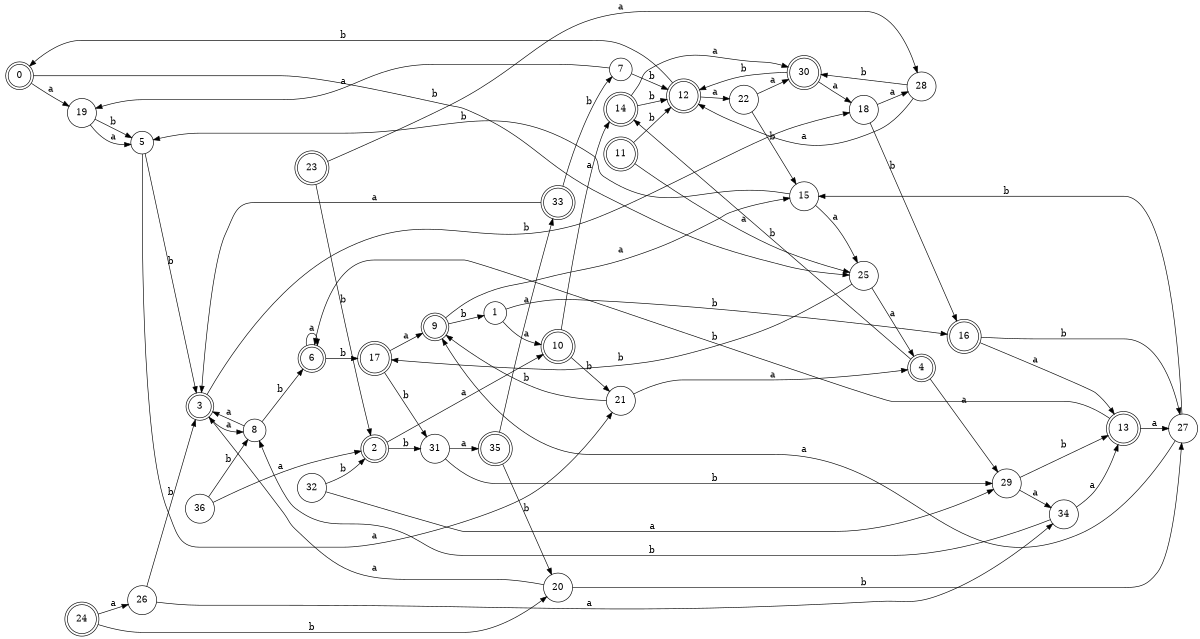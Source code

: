 digraph n30_7 {
__start0 [label="" shape="none"];

rankdir=LR;
size="8,5";

s0 [style="rounded,filled", color="black", fillcolor="white" shape="doublecircle", label="0"];
s1 [style="filled", color="black", fillcolor="white" shape="circle", label="1"];
s2 [style="rounded,filled", color="black", fillcolor="white" shape="doublecircle", label="2"];
s3 [style="rounded,filled", color="black", fillcolor="white" shape="doublecircle", label="3"];
s4 [style="rounded,filled", color="black", fillcolor="white" shape="doublecircle", label="4"];
s5 [style="filled", color="black", fillcolor="white" shape="circle", label="5"];
s6 [style="rounded,filled", color="black", fillcolor="white" shape="doublecircle", label="6"];
s7 [style="filled", color="black", fillcolor="white" shape="circle", label="7"];
s8 [style="filled", color="black", fillcolor="white" shape="circle", label="8"];
s9 [style="rounded,filled", color="black", fillcolor="white" shape="doublecircle", label="9"];
s10 [style="rounded,filled", color="black", fillcolor="white" shape="doublecircle", label="10"];
s11 [style="rounded,filled", color="black", fillcolor="white" shape="doublecircle", label="11"];
s12 [style="rounded,filled", color="black", fillcolor="white" shape="doublecircle", label="12"];
s13 [style="rounded,filled", color="black", fillcolor="white" shape="doublecircle", label="13"];
s14 [style="rounded,filled", color="black", fillcolor="white" shape="doublecircle", label="14"];
s15 [style="filled", color="black", fillcolor="white" shape="circle", label="15"];
s16 [style="rounded,filled", color="black", fillcolor="white" shape="doublecircle", label="16"];
s17 [style="rounded,filled", color="black", fillcolor="white" shape="doublecircle", label="17"];
s18 [style="filled", color="black", fillcolor="white" shape="circle", label="18"];
s19 [style="filled", color="black", fillcolor="white" shape="circle", label="19"];
s20 [style="filled", color="black", fillcolor="white" shape="circle", label="20"];
s21 [style="filled", color="black", fillcolor="white" shape="circle", label="21"];
s22 [style="filled", color="black", fillcolor="white" shape="circle", label="22"];
s23 [style="rounded,filled", color="black", fillcolor="white" shape="doublecircle", label="23"];
s24 [style="rounded,filled", color="black", fillcolor="white" shape="doublecircle", label="24"];
s25 [style="filled", color="black", fillcolor="white" shape="circle", label="25"];
s26 [style="filled", color="black", fillcolor="white" shape="circle", label="26"];
s27 [style="filled", color="black", fillcolor="white" shape="circle", label="27"];
s28 [style="filled", color="black", fillcolor="white" shape="circle", label="28"];
s29 [style="filled", color="black", fillcolor="white" shape="circle", label="29"];
s30 [style="rounded,filled", color="black", fillcolor="white" shape="doublecircle", label="30"];
s31 [style="filled", color="black", fillcolor="white" shape="circle", label="31"];
s32 [style="filled", color="black", fillcolor="white" shape="circle", label="32"];
s33 [style="rounded,filled", color="black", fillcolor="white" shape="doublecircle", label="33"];
s34 [style="filled", color="black", fillcolor="white" shape="circle", label="34"];
s35 [style="rounded,filled", color="black", fillcolor="white" shape="doublecircle", label="35"];
s36 [style="filled", color="black", fillcolor="white" shape="circle", label="36"];
s0 -> s19 [label="a"];
s0 -> s25 [label="b"];
s1 -> s10 [label="a"];
s1 -> s16 [label="b"];
s2 -> s10 [label="a"];
s2 -> s31 [label="b"];
s3 -> s8 [label="a"];
s3 -> s18 [label="b"];
s4 -> s29 [label="a"];
s4 -> s14 [label="b"];
s5 -> s21 [label="a"];
s5 -> s3 [label="b"];
s6 -> s6 [label="a"];
s6 -> s17 [label="b"];
s7 -> s19 [label="a"];
s7 -> s12 [label="b"];
s8 -> s3 [label="a"];
s8 -> s6 [label="b"];
s9 -> s15 [label="a"];
s9 -> s1 [label="b"];
s10 -> s14 [label="a"];
s10 -> s21 [label="b"];
s11 -> s25 [label="a"];
s11 -> s12 [label="b"];
s12 -> s22 [label="a"];
s12 -> s0 [label="b"];
s13 -> s27 [label="a"];
s13 -> s6 [label="b"];
s14 -> s30 [label="a"];
s14 -> s12 [label="b"];
s15 -> s25 [label="a"];
s15 -> s5 [label="b"];
s16 -> s13 [label="a"];
s16 -> s27 [label="b"];
s17 -> s9 [label="a"];
s17 -> s31 [label="b"];
s18 -> s28 [label="a"];
s18 -> s16 [label="b"];
s19 -> s5 [label="a"];
s19 -> s5 [label="b"];
s20 -> s3 [label="a"];
s20 -> s27 [label="b"];
s21 -> s4 [label="a"];
s21 -> s9 [label="b"];
s22 -> s30 [label="a"];
s22 -> s15 [label="b"];
s23 -> s28 [label="a"];
s23 -> s2 [label="b"];
s24 -> s26 [label="a"];
s24 -> s20 [label="b"];
s25 -> s4 [label="a"];
s25 -> s17 [label="b"];
s26 -> s34 [label="a"];
s26 -> s3 [label="b"];
s27 -> s9 [label="a"];
s27 -> s15 [label="b"];
s28 -> s12 [label="a"];
s28 -> s30 [label="b"];
s29 -> s34 [label="a"];
s29 -> s13 [label="b"];
s30 -> s18 [label="a"];
s30 -> s12 [label="b"];
s31 -> s35 [label="a"];
s31 -> s29 [label="b"];
s32 -> s29 [label="a"];
s32 -> s2 [label="b"];
s33 -> s3 [label="a"];
s33 -> s7 [label="b"];
s34 -> s13 [label="a"];
s34 -> s8 [label="b"];
s35 -> s33 [label="a"];
s35 -> s20 [label="b"];
s36 -> s2 [label="a"];
s36 -> s8 [label="b"];

}
